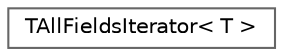 digraph "Graphical Class Hierarchy"
{
 // INTERACTIVE_SVG=YES
 // LATEX_PDF_SIZE
  bgcolor="transparent";
  edge [fontname=Helvetica,fontsize=10,labelfontname=Helvetica,labelfontsize=10];
  node [fontname=Helvetica,fontsize=10,shape=box,height=0.2,width=0.4];
  rankdir="LR";
  Node0 [id="Node000000",label="TAllFieldsIterator\< T \>",height=0.2,width=0.4,color="grey40", fillcolor="white", style="filled",URL="$db/de9/classTAllFieldsIterator.html",tooltip=" "];
}
